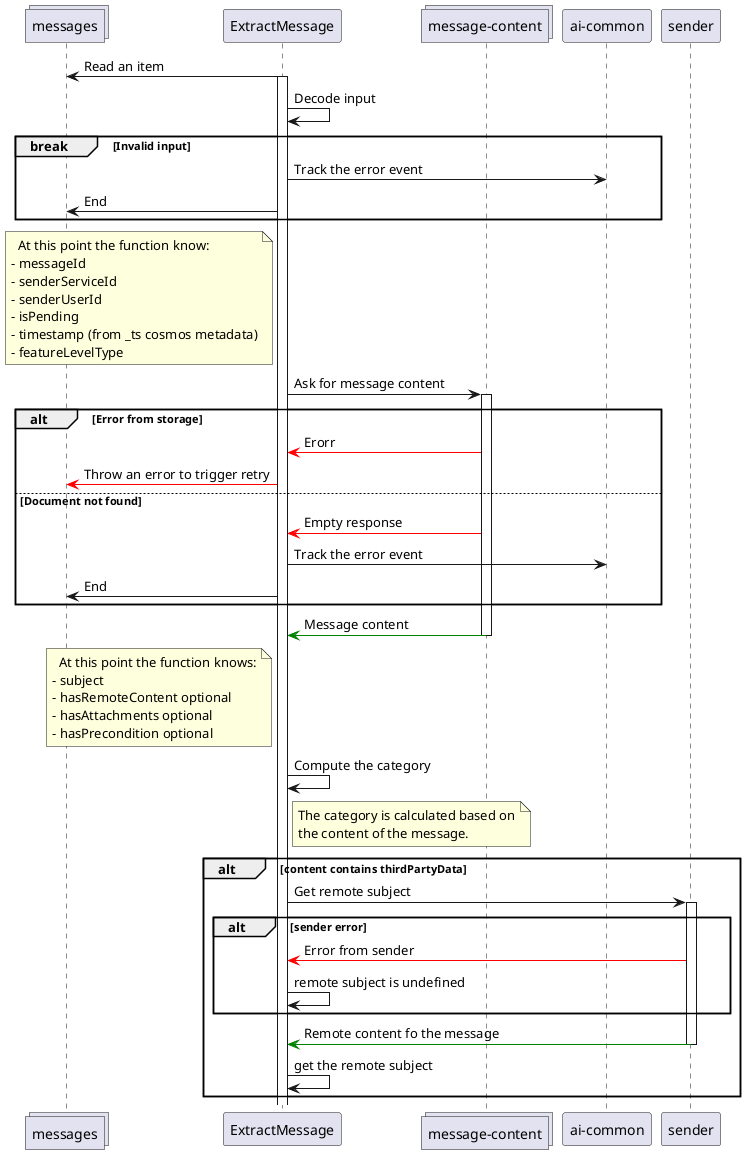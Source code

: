 @startuml

collections messages
participant ExtractMessage as em
collections "message-content" as mc
participant "ai-common" as ai
participant sender

em -> messages : Read an item
activate em

em -> em : Decode input

break Invalid input
  em -> ai : Track the error event
  em -> messages : End
end

note left of em
  At this point the function know:
- messageId
- senderServiceId
- senderUserId
- isPending
- timestamp (from _ts cosmos metadata)
- featureLevelType
end note

em -> mc : Ask for message content
activate mc

alt Error from storage
  mc -[#red]> em : Erorr
  em -[#red]> messages : Throw an error to trigger retry
else Document not found
  mc -[#red]> em : Empty response
  em -> ai : Track the error event
  em -> messages : End
end

mc -[#green]> em : Message content
deactivate mc

note left of em
  At this point the function knows:
- subject
- hasRemoteContent optional
- hasAttachments optional
- hasPrecondition optional
end note

em -> em : Compute the category

note right of em
The category is calculated based on
the content of the message.
end note

alt content contains thirdPartyData
  em -> sender : Get remote subject
  activate sender
  alt sender error
    sender -[#red]> em : Error from sender
    em -> em : remote subject is undefined
  end
    sender -[#green]> em : Remote content fo the message
    deactivate sender
    em -> em : get the remote subject
end

@enduml
